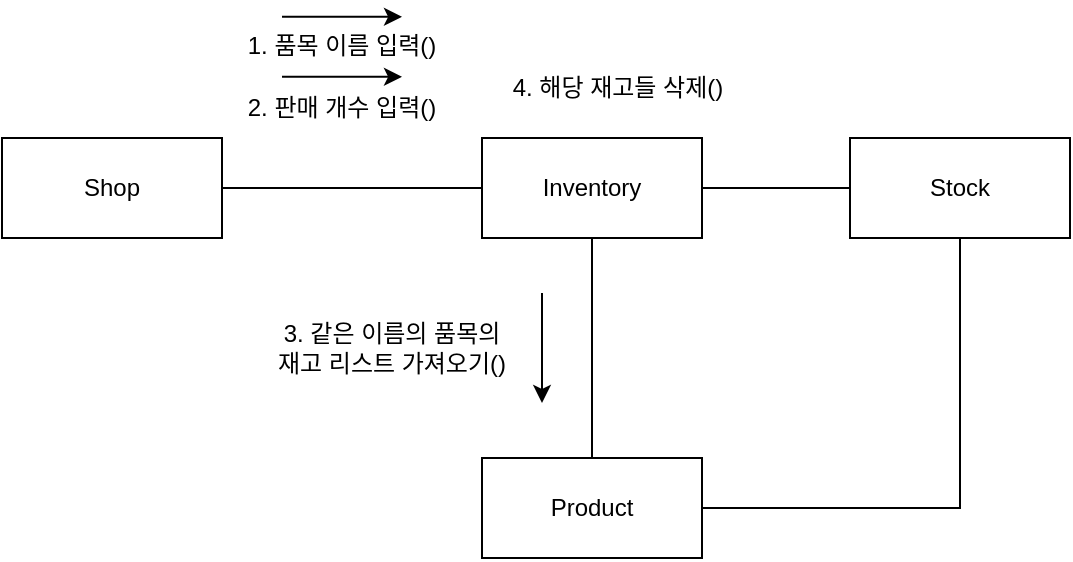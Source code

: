 <mxfile version="22.1.5" type="github">
  <diagram name="페이지-1" id="8yWpIlEQ9eC-lhXUe0Wv">
    <mxGraphModel dx="797" dy="361" grid="1" gridSize="10" guides="1" tooltips="1" connect="1" arrows="1" fold="1" page="1" pageScale="1" pageWidth="827" pageHeight="1169" math="0" shadow="0">
      <root>
        <mxCell id="0" />
        <mxCell id="1" parent="0" />
        <mxCell id="Md-BkLxXCwqExL5JY2hL-5" style="edgeStyle=orthogonalEdgeStyle;rounded=0;orthogonalLoop=1;jettySize=auto;html=1;exitX=1;exitY=0.5;exitDx=0;exitDy=0;entryX=0;entryY=0.5;entryDx=0;entryDy=0;endArrow=none;endFill=0;" parent="1" source="Md-BkLxXCwqExL5JY2hL-6" target="Md-BkLxXCwqExL5JY2hL-9" edge="1">
          <mxGeometry relative="1" as="geometry" />
        </mxCell>
        <mxCell id="Md-BkLxXCwqExL5JY2hL-6" value="Shop" style="html=1;whiteSpace=wrap;" parent="1" vertex="1">
          <mxGeometry x="110" y="210" width="110" height="50" as="geometry" />
        </mxCell>
        <mxCell id="Md-BkLxXCwqExL5JY2hL-7" style="edgeStyle=orthogonalEdgeStyle;rounded=0;orthogonalLoop=1;jettySize=auto;html=1;exitX=0.5;exitY=1;exitDx=0;exitDy=0;entryX=0.5;entryY=0;entryDx=0;entryDy=0;endArrow=none;endFill=0;" parent="1" source="Md-BkLxXCwqExL5JY2hL-9" target="Md-BkLxXCwqExL5JY2hL-11" edge="1">
          <mxGeometry relative="1" as="geometry" />
        </mxCell>
        <mxCell id="Md-BkLxXCwqExL5JY2hL-8" value="" style="edgeStyle=orthogonalEdgeStyle;rounded=0;orthogonalLoop=1;jettySize=auto;html=1;endArrow=none;endFill=0;" parent="1" source="Md-BkLxXCwqExL5JY2hL-9" target="Md-BkLxXCwqExL5JY2hL-12" edge="1">
          <mxGeometry relative="1" as="geometry" />
        </mxCell>
        <mxCell id="Md-BkLxXCwqExL5JY2hL-9" value="Inventory" style="html=1;whiteSpace=wrap;" parent="1" vertex="1">
          <mxGeometry x="350" y="210" width="110" height="50" as="geometry" />
        </mxCell>
        <mxCell id="Md-BkLxXCwqExL5JY2hL-10" style="edgeStyle=orthogonalEdgeStyle;rounded=0;orthogonalLoop=1;jettySize=auto;html=1;exitX=1;exitY=0.5;exitDx=0;exitDy=0;entryX=0.5;entryY=1;entryDx=0;entryDy=0;endArrow=none;endFill=0;" parent="1" source="Md-BkLxXCwqExL5JY2hL-11" target="Md-BkLxXCwqExL5JY2hL-12" edge="1">
          <mxGeometry relative="1" as="geometry" />
        </mxCell>
        <mxCell id="Md-BkLxXCwqExL5JY2hL-11" value="Product" style="html=1;whiteSpace=wrap;" parent="1" vertex="1">
          <mxGeometry x="350" y="370" width="110" height="50" as="geometry" />
        </mxCell>
        <mxCell id="Md-BkLxXCwqExL5JY2hL-12" value="Stock" style="html=1;whiteSpace=wrap;" parent="1" vertex="1">
          <mxGeometry x="534" y="210" width="110" height="50" as="geometry" />
        </mxCell>
        <mxCell id="Md-BkLxXCwqExL5JY2hL-13" value="1. 품목 이름 입력()" style="text;html=1;strokeColor=none;fillColor=none;align=center;verticalAlign=middle;whiteSpace=wrap;rounded=0;" parent="1" vertex="1">
          <mxGeometry x="220" y="149.43" width="120" height="30" as="geometry" />
        </mxCell>
        <mxCell id="Md-BkLxXCwqExL5JY2hL-14" value="" style="endArrow=classic;html=1;rounded=0;exitX=0.25;exitY=0;exitDx=0;exitDy=0;entryX=0.75;entryY=0;entryDx=0;entryDy=0;" parent="1" source="Md-BkLxXCwqExL5JY2hL-13" target="Md-BkLxXCwqExL5JY2hL-13" edge="1">
          <mxGeometry width="50" height="50" relative="1" as="geometry">
            <mxPoint x="290" y="109.43" as="sourcePoint" />
            <mxPoint x="340" y="59.43" as="targetPoint" />
          </mxGeometry>
        </mxCell>
        <mxCell id="Md-BkLxXCwqExL5JY2hL-18" value="" style="endArrow=classic;html=1;rounded=0;" parent="1" edge="1">
          <mxGeometry width="50" height="50" relative="1" as="geometry">
            <mxPoint x="380" y="287.5" as="sourcePoint" />
            <mxPoint x="380" y="342.5" as="targetPoint" />
          </mxGeometry>
        </mxCell>
        <mxCell id="Md-BkLxXCwqExL5JY2hL-19" value="3. 같은 이름의 품목의&lt;br&gt;재고 리스트 가져오기()" style="text;html=1;strokeColor=none;fillColor=none;align=center;verticalAlign=middle;whiteSpace=wrap;rounded=0;" parent="1" vertex="1">
          <mxGeometry x="240" y="300" width="130" height="30" as="geometry" />
        </mxCell>
        <mxCell id="Md-BkLxXCwqExL5JY2hL-20" value="2. 판매 개수 입력()" style="text;html=1;strokeColor=none;fillColor=none;align=center;verticalAlign=middle;whiteSpace=wrap;rounded=0;" parent="1" vertex="1">
          <mxGeometry x="220" y="180" width="120" height="30" as="geometry" />
        </mxCell>
        <mxCell id="Md-BkLxXCwqExL5JY2hL-21" value="" style="endArrow=classic;html=1;rounded=0;exitX=0.25;exitY=0;exitDx=0;exitDy=0;entryX=0.75;entryY=0;entryDx=0;entryDy=0;" parent="1" edge="1">
          <mxGeometry width="50" height="50" relative="1" as="geometry">
            <mxPoint x="250" y="179.43" as="sourcePoint" />
            <mxPoint x="310" y="179.43" as="targetPoint" />
          </mxGeometry>
        </mxCell>
        <mxCell id="Md-BkLxXCwqExL5JY2hL-23" value="4. 해당 재고들 삭제()" style="text;html=1;strokeColor=none;fillColor=none;align=center;verticalAlign=middle;whiteSpace=wrap;rounded=0;" parent="1" vertex="1">
          <mxGeometry x="350" y="170" width="136" height="30" as="geometry" />
        </mxCell>
      </root>
    </mxGraphModel>
  </diagram>
</mxfile>
